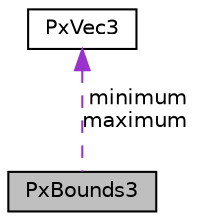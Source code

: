 digraph "PxBounds3"
{
  edge [fontname="Helvetica",fontsize="10",labelfontname="Helvetica",labelfontsize="10"];
  node [fontname="Helvetica",fontsize="10",shape=record];
  Node1 [label="PxBounds3",height=0.2,width=0.4,color="black", fillcolor="grey75", style="filled", fontcolor="black"];
  Node2 -> Node1 [dir="back",color="darkorchid3",fontsize="10",style="dashed",label=" minimum\nmaximum" ,fontname="Helvetica"];
  Node2 [label="PxVec3",height=0.2,width=0.4,color="black", fillcolor="white", style="filled",URL="$classPxVec3.html",tooltip="3 Element vector class. "];
}
